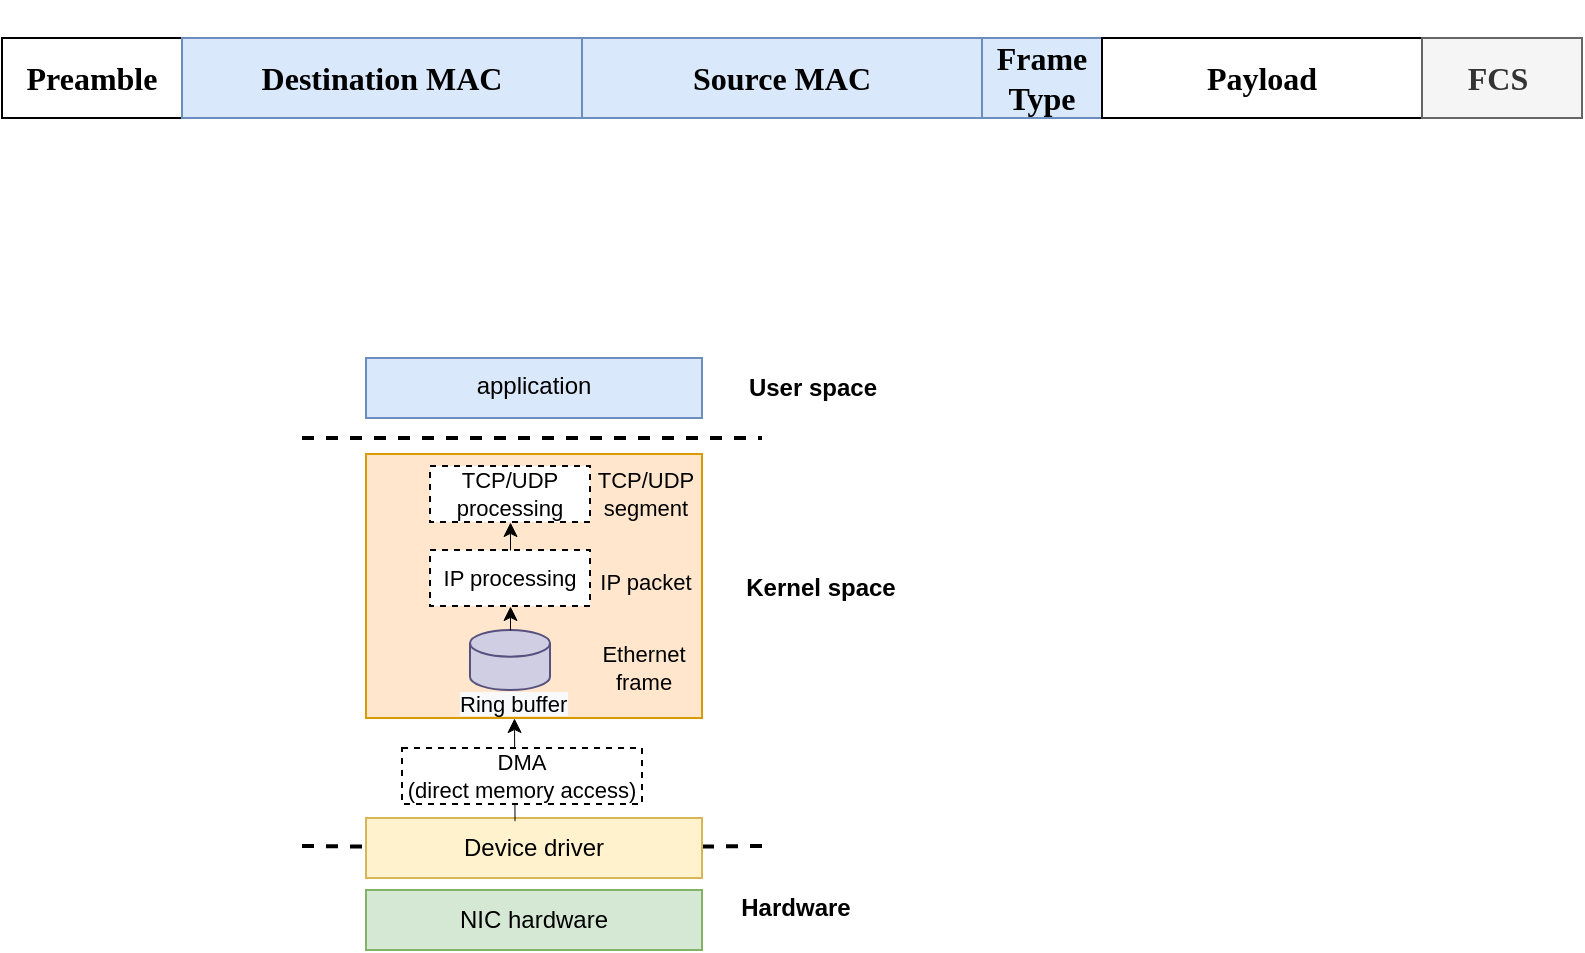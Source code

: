 <mxfile version="16.6.4" type="github">
  <diagram id="DJHwV8skvZSLPaq10q96" name="Page-1">
    <mxGraphModel dx="1209" dy="652" grid="1" gridSize="10" guides="1" tooltips="1" connect="1" arrows="1" fold="1" page="1" pageScale="1" pageWidth="850" pageHeight="1100" math="0" shadow="0">
      <root>
        <mxCell id="0" />
        <mxCell id="1" parent="0" />
        <mxCell id="PiHRLNnjZxn49eoiJa5--1" value="&#xa;&#xa;&lt;strong style=&quot;color: rgb(0, 0, 0); font-family: &amp;quot;times new roman&amp;quot;; font-size: medium; font-style: normal; letter-spacing: normal; text-align: left; text-indent: 0px; text-transform: none; word-spacing: 0px; background-color: rgb(255, 255, 255);&quot;&gt;Preamble&lt;/strong&gt;&#xa;&#xa;" style="rounded=0;whiteSpace=wrap;html=1;" parent="1" vertex="1">
          <mxGeometry x="10" y="200" width="90" height="40" as="geometry" />
        </mxCell>
        <mxCell id="PiHRLNnjZxn49eoiJa5--2" value="&lt;strong style=&quot;font-family: &amp;#34;times new roman&amp;#34; ; font-size: medium ; text-align: left ; background-color: rgb(218 , 232 , 252)&quot;&gt;Destination MAC&lt;/strong&gt;" style="rounded=0;whiteSpace=wrap;html=1;fillColor=#DAE8FC;strokeColor=#6C8EBF;" parent="1" vertex="1">
          <mxGeometry x="100" y="200" width="200" height="40" as="geometry" />
        </mxCell>
        <mxCell id="PiHRLNnjZxn49eoiJa5--3" value="&lt;strong style=&quot;font-family: &amp;#34;times new roman&amp;#34; ; font-size: medium ; text-align: left ; background-color: rgb(218 , 232 , 252)&quot;&gt;Source MAC&lt;/strong&gt;" style="rounded=0;whiteSpace=wrap;html=1;fillColor=#DAE8FC;strokeColor=#6C8EBF;" parent="1" vertex="1">
          <mxGeometry x="300" y="200" width="200" height="40" as="geometry" />
        </mxCell>
        <mxCell id="PiHRLNnjZxn49eoiJa5--4" value="&lt;strong style=&quot;font-family: &amp;#34;times new roman&amp;#34; ; font-size: medium ; text-align: left ; background-color: rgb(218 , 232 , 252)&quot;&gt;Frame Type&lt;/strong&gt;" style="rounded=0;whiteSpace=wrap;html=1;fillColor=#DAE8FC;strokeColor=#6C8EBF;" parent="1" vertex="1">
          <mxGeometry x="500" y="200" width="60" height="40" as="geometry" />
        </mxCell>
        <mxCell id="PiHRLNnjZxn49eoiJa5--5" value="&lt;strong style=&quot;font-family: &amp;#34;times new roman&amp;#34; ; font-size: medium ; text-align: left ; background-color: rgb(255 , 255 , 255)&quot;&gt;Payload&lt;/strong&gt;" style="rounded=0;whiteSpace=wrap;html=1;" parent="1" vertex="1">
          <mxGeometry x="560" y="200" width="160" height="40" as="geometry" />
        </mxCell>
        <mxCell id="PiHRLNnjZxn49eoiJa5--7" value="&lt;strong style=&quot;font-family: &amp;#34;times new roman&amp;#34; ; font-size: medium ; text-align: left ; background-color: rgb(245 , 245 , 245)&quot;&gt;FCS&amp;nbsp;&lt;/strong&gt;" style="rounded=0;whiteSpace=wrap;html=1;fillColor=#F5F5F5;strokeColor=#666666;fontColor=#333333;" parent="1" vertex="1">
          <mxGeometry x="720" y="200" width="80" height="40" as="geometry" />
        </mxCell>
        <mxCell id="32r4dVCeY46MRuZubLhG-2" value="" style="endArrow=none;dashed=1;html=1;rounded=0;startArrow=none;strokeWidth=2;" edge="1" parent="1" source="32r4dVCeY46MRuZubLhG-7">
          <mxGeometry width="50" height="50" relative="1" as="geometry">
            <mxPoint x="172" y="604" as="sourcePoint" />
            <mxPoint x="390" y="604" as="targetPoint" />
          </mxGeometry>
        </mxCell>
        <mxCell id="32r4dVCeY46MRuZubLhG-3" value="" style="endArrow=none;dashed=1;html=1;rounded=0;strokeWidth=2;" edge="1" parent="1">
          <mxGeometry width="50" height="50" relative="1" as="geometry">
            <mxPoint x="160" y="400" as="sourcePoint" />
            <mxPoint x="390" y="400" as="targetPoint" />
          </mxGeometry>
        </mxCell>
        <mxCell id="32r4dVCeY46MRuZubLhG-4" value="NIC hardware" style="rounded=0;whiteSpace=wrap;html=1;fillColor=#d5e8d4;strokeColor=#82b366;" vertex="1" parent="1">
          <mxGeometry x="192" y="626" width="168" height="30" as="geometry" />
        </mxCell>
        <mxCell id="32r4dVCeY46MRuZubLhG-5" value="" style="rounded=0;whiteSpace=wrap;html=1;verticalAlign=top;fillColor=#ffe6cc;strokeColor=#d79b00;" vertex="1" parent="1">
          <mxGeometry x="192" y="408" width="168" height="132" as="geometry" />
        </mxCell>
        <mxCell id="32r4dVCeY46MRuZubLhG-6" value="application" style="rounded=0;whiteSpace=wrap;html=1;verticalAlign=top;fillColor=#dae8fc;strokeColor=#6c8ebf;" vertex="1" parent="1">
          <mxGeometry x="192" y="360" width="168" height="30" as="geometry" />
        </mxCell>
        <mxCell id="32r4dVCeY46MRuZubLhG-7" value="Device driver" style="rounded=0;whiteSpace=wrap;html=1;verticalAlign=middle;fillColor=#fff2cc;strokeColor=#d6b656;" vertex="1" parent="1">
          <mxGeometry x="192" y="590" width="168" height="30" as="geometry" />
        </mxCell>
        <mxCell id="32r4dVCeY46MRuZubLhG-8" value="" style="endArrow=none;dashed=1;html=1;rounded=0;strokeWidth=2;" edge="1" parent="1" target="32r4dVCeY46MRuZubLhG-7">
          <mxGeometry width="50" height="50" relative="1" as="geometry">
            <mxPoint x="160" y="604" as="sourcePoint" />
            <mxPoint x="372" y="604" as="targetPoint" />
          </mxGeometry>
        </mxCell>
        <mxCell id="32r4dVCeY46MRuZubLhG-9" value="Hardware" style="text;html=1;strokeColor=none;fillColor=none;align=center;verticalAlign=middle;whiteSpace=wrap;rounded=0;fontStyle=1" vertex="1" parent="1">
          <mxGeometry x="377" y="620" width="60" height="30" as="geometry" />
        </mxCell>
        <mxCell id="32r4dVCeY46MRuZubLhG-10" value="Kernel space" style="text;html=1;strokeColor=none;fillColor=none;align=center;verticalAlign=middle;whiteSpace=wrap;rounded=0;fontStyle=1" vertex="1" parent="1">
          <mxGeometry x="377" y="460" width="85" height="30" as="geometry" />
        </mxCell>
        <mxCell id="32r4dVCeY46MRuZubLhG-11" value="User space" style="text;html=1;strokeColor=none;fillColor=none;align=center;verticalAlign=middle;whiteSpace=wrap;rounded=0;fontStyle=1" vertex="1" parent="1">
          <mxGeometry x="373" y="360" width="85" height="30" as="geometry" />
        </mxCell>
        <mxCell id="32r4dVCeY46MRuZubLhG-15" value="Ethernet frame" style="text;html=1;strokeColor=none;fillColor=none;align=center;verticalAlign=middle;whiteSpace=wrap;rounded=0;fontSize=11;" vertex="1" parent="1">
          <mxGeometry x="296" y="500" width="70" height="30" as="geometry" />
        </mxCell>
        <mxCell id="32r4dVCeY46MRuZubLhG-16" value="IP packet" style="text;html=1;strokeColor=none;fillColor=none;align=center;verticalAlign=middle;whiteSpace=wrap;rounded=0;fontSize=11;" vertex="1" parent="1">
          <mxGeometry x="297" y="457" width="70" height="30" as="geometry" />
        </mxCell>
        <mxCell id="32r4dVCeY46MRuZubLhG-17" value="TCP/UDP segment" style="text;html=1;strokeColor=none;fillColor=none;align=center;verticalAlign=middle;whiteSpace=wrap;rounded=0;fontSize=11;" vertex="1" parent="1">
          <mxGeometry x="297" y="413" width="70" height="30" as="geometry" />
        </mxCell>
        <mxCell id="32r4dVCeY46MRuZubLhG-20" value="" style="shape=cylinder3;whiteSpace=wrap;html=1;boundedLbl=1;backgroundOutline=1;size=6.667;labelBackgroundColor=#CCCCFF;fillColor=#d0cee2;strokeColor=#56517e;" vertex="1" parent="1">
          <mxGeometry x="244" y="496" width="40" height="30" as="geometry" />
        </mxCell>
        <mxCell id="32r4dVCeY46MRuZubLhG-21" value="&lt;span style=&quot;color: rgb(0, 0, 0); font-family: helvetica; font-size: 11px; font-style: normal; font-weight: 400; letter-spacing: normal; text-align: center; text-indent: 0px; text-transform: none; word-spacing: 0px; background-color: rgb(248, 249, 250); display: inline; float: none;&quot;&gt;Ring buffer&lt;/span&gt;" style="text;whiteSpace=wrap;html=1;fontSize=11;" vertex="1" parent="1">
          <mxGeometry x="237" y="520" width="80" height="30" as="geometry" />
        </mxCell>
        <mxCell id="32r4dVCeY46MRuZubLhG-27" value="IP processing" style="rounded=0;whiteSpace=wrap;html=1;verticalAlign=middle;dashed=1;fontSize=11;" vertex="1" parent="1">
          <mxGeometry x="224" y="456" width="80" height="28" as="geometry" />
        </mxCell>
        <mxCell id="32r4dVCeY46MRuZubLhG-28" value="TCP/UDP processing" style="rounded=0;whiteSpace=wrap;html=1;verticalAlign=middle;dashed=1;fontSize=11;" vertex="1" parent="1">
          <mxGeometry x="224" y="414" width="80" height="28" as="geometry" />
        </mxCell>
        <mxCell id="32r4dVCeY46MRuZubLhG-31" value="" style="endArrow=classic;html=1;rounded=0;fontSize=11;strokeWidth=0.5;exitX=0.5;exitY=0;exitDx=0;exitDy=0;exitPerimeter=0;entryX=0.5;entryY=1;entryDx=0;entryDy=0;" edge="1" parent="1" source="32r4dVCeY46MRuZubLhG-20" target="32r4dVCeY46MRuZubLhG-27">
          <mxGeometry width="50" height="50" relative="1" as="geometry">
            <mxPoint x="400" y="530" as="sourcePoint" />
            <mxPoint x="450" y="480" as="targetPoint" />
          </mxGeometry>
        </mxCell>
        <mxCell id="32r4dVCeY46MRuZubLhG-32" value="" style="endArrow=classic;html=1;rounded=0;fontSize=11;strokeWidth=0.5;exitX=0.5;exitY=0;exitDx=0;exitDy=0;entryX=0.5;entryY=1;entryDx=0;entryDy=0;" edge="1" parent="1" source="32r4dVCeY46MRuZubLhG-27" target="32r4dVCeY46MRuZubLhG-28">
          <mxGeometry width="50" height="50" relative="1" as="geometry">
            <mxPoint x="400" y="530" as="sourcePoint" />
            <mxPoint x="450" y="480" as="targetPoint" />
          </mxGeometry>
        </mxCell>
        <mxCell id="32r4dVCeY46MRuZubLhG-33" value="" style="endArrow=classic;html=1;rounded=0;fontSize=11;strokeWidth=0.5;exitX=0.442;exitY=0.044;exitDx=0;exitDy=0;exitPerimeter=0;" edge="1" parent="1" source="32r4dVCeY46MRuZubLhG-7">
          <mxGeometry width="50" height="50" relative="1" as="geometry">
            <mxPoint x="400" y="530" as="sourcePoint" />
            <mxPoint x="266" y="540" as="targetPoint" />
          </mxGeometry>
        </mxCell>
        <mxCell id="32r4dVCeY46MRuZubLhG-34" value="DMA&lt;br&gt;(direct memory access)" style="rounded=0;whiteSpace=wrap;html=1;verticalAlign=middle;dashed=1;fontSize=11;" vertex="1" parent="1">
          <mxGeometry x="210" y="555" width="120" height="28" as="geometry" />
        </mxCell>
      </root>
    </mxGraphModel>
  </diagram>
</mxfile>
